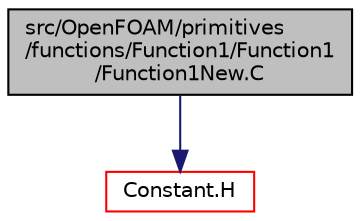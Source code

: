 digraph "src/OpenFOAM/primitives/functions/Function1/Function1/Function1New.C"
{
  bgcolor="transparent";
  edge [fontname="Helvetica",fontsize="10",labelfontname="Helvetica",labelfontsize="10"];
  node [fontname="Helvetica",fontsize="10",shape=record];
  Node1 [label="src/OpenFOAM/primitives\l/functions/Function1/Function1\l/Function1New.C",height=0.2,width=0.4,color="black", fillcolor="grey75", style="filled", fontcolor="black"];
  Node1 -> Node2 [color="midnightblue",fontsize="10",style="solid",fontname="Helvetica"];
  Node2 [label="Constant.H",height=0.2,width=0.4,color="red",URL="$a08840.html"];
}
